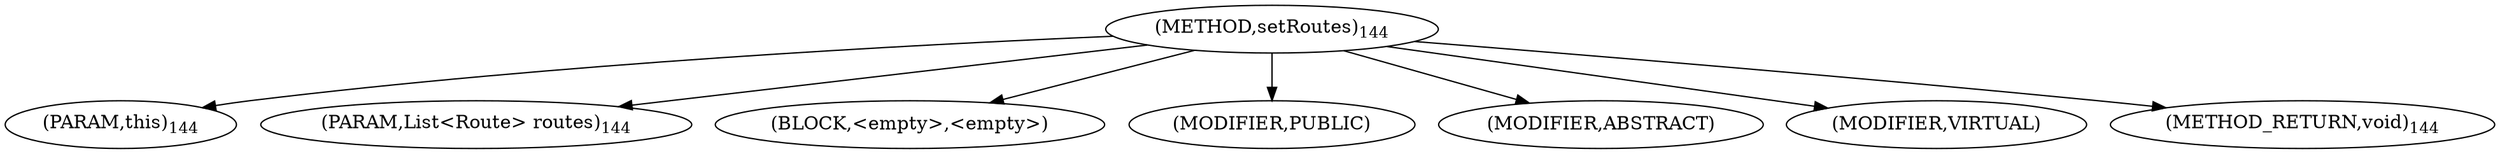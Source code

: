 digraph "setRoutes" {  
"132" [label = <(METHOD,setRoutes)<SUB>144</SUB>> ]
"133" [label = <(PARAM,this)<SUB>144</SUB>> ]
"134" [label = <(PARAM,List&lt;Route&gt; routes)<SUB>144</SUB>> ]
"135" [label = <(BLOCK,&lt;empty&gt;,&lt;empty&gt;)> ]
"136" [label = <(MODIFIER,PUBLIC)> ]
"137" [label = <(MODIFIER,ABSTRACT)> ]
"138" [label = <(MODIFIER,VIRTUAL)> ]
"139" [label = <(METHOD_RETURN,void)<SUB>144</SUB>> ]
  "132" -> "133" 
  "132" -> "134" 
  "132" -> "135" 
  "132" -> "136" 
  "132" -> "137" 
  "132" -> "138" 
  "132" -> "139" 
}
